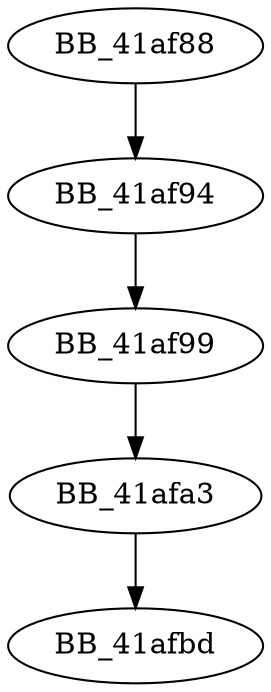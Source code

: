 DiGraph __callthreadstartex{
BB_41af88->BB_41af94
BB_41af94->BB_41af99
BB_41af99->BB_41afa3
BB_41afa3->BB_41afbd
}
